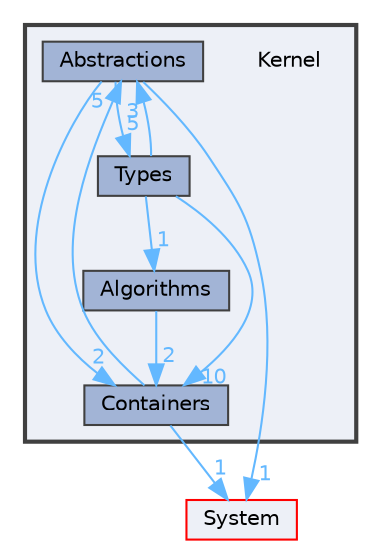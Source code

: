 digraph "Kernel"
{
 // LATEX_PDF_SIZE
  bgcolor="transparent";
  edge [fontname=Helvetica,fontsize=10,labelfontname=Helvetica,labelfontsize=10];
  node [fontname=Helvetica,fontsize=10,shape=box,height=0.2,width=0.4];
  compound=true
  subgraph clusterdir_52bed8acfaac088d5968cb2c84d7645d {
    graph [ bgcolor="#edf0f7", pencolor="grey25", label="", fontname=Helvetica,fontsize=10 style="filled,bold", URL="dir_52bed8acfaac088d5968cb2c84d7645d.html",tooltip=""]
    dir_52bed8acfaac088d5968cb2c84d7645d [shape=plaintext, label="Kernel"];
  dir_72af884a720b8eac744afc53c4d0f3db [label="Abstractions", fillcolor="#a2b4d6", color="grey25", style="filled", URL="dir_72af884a720b8eac744afc53c4d0f3db.html",tooltip=""];
  dir_935e596cfeef03b4ea0bb2287a511930 [label="Algorithms", fillcolor="#a2b4d6", color="grey25", style="filled", URL="dir_935e596cfeef03b4ea0bb2287a511930.html",tooltip=""];
  dir_fa6cb0783e37c694db47f5ddef3ea05d [label="Containers", fillcolor="#a2b4d6", color="grey25", style="filled", URL="dir_fa6cb0783e37c694db47f5ddef3ea05d.html",tooltip=""];
  dir_232e260300ebd31bae654a360a6bb855 [label="Types", fillcolor="#a2b4d6", color="grey25", style="filled", URL="dir_232e260300ebd31bae654a360a6bb855.html",tooltip=""];
  }
  dir_9af51e3826d4f9e80d9103b2de543e84 [label="System", fillcolor="#edf0f7", color="red", style="filled", URL="dir_9af51e3826d4f9e80d9103b2de543e84.html",tooltip=""];
  dir_72af884a720b8eac744afc53c4d0f3db->dir_232e260300ebd31bae654a360a6bb855 [headlabel="5", labeldistance=1.5 headhref="dir_000000_000033.html" color="steelblue1" fontcolor="steelblue1"];
  dir_72af884a720b8eac744afc53c4d0f3db->dir_9af51e3826d4f9e80d9103b2de543e84 [headlabel="1", labeldistance=1.5 headhref="dir_000000_000030.html" color="steelblue1" fontcolor="steelblue1"];
  dir_72af884a720b8eac744afc53c4d0f3db->dir_fa6cb0783e37c694db47f5ddef3ea05d [headlabel="2", labeldistance=1.5 headhref="dir_000000_000005.html" color="steelblue1" fontcolor="steelblue1"];
  dir_935e596cfeef03b4ea0bb2287a511930->dir_fa6cb0783e37c694db47f5ddef3ea05d [headlabel="2", labeldistance=1.5 headhref="dir_000002_000005.html" color="steelblue1" fontcolor="steelblue1"];
  dir_fa6cb0783e37c694db47f5ddef3ea05d->dir_72af884a720b8eac744afc53c4d0f3db [headlabel="5", labeldistance=1.5 headhref="dir_000005_000000.html" color="steelblue1" fontcolor="steelblue1"];
  dir_fa6cb0783e37c694db47f5ddef3ea05d->dir_9af51e3826d4f9e80d9103b2de543e84 [headlabel="1", labeldistance=1.5 headhref="dir_000005_000030.html" color="steelblue1" fontcolor="steelblue1"];
  dir_232e260300ebd31bae654a360a6bb855->dir_72af884a720b8eac744afc53c4d0f3db [headlabel="3", labeldistance=1.5 headhref="dir_000033_000000.html" color="steelblue1" fontcolor="steelblue1"];
  dir_232e260300ebd31bae654a360a6bb855->dir_935e596cfeef03b4ea0bb2287a511930 [headlabel="1", labeldistance=1.5 headhref="dir_000033_000002.html" color="steelblue1" fontcolor="steelblue1"];
  dir_232e260300ebd31bae654a360a6bb855->dir_fa6cb0783e37c694db47f5ddef3ea05d [headlabel="10", labeldistance=1.5 headhref="dir_000033_000005.html" color="steelblue1" fontcolor="steelblue1"];
}
